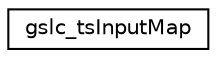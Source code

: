 digraph "Graphical Class Hierarchy"
{
  edge [fontname="Helvetica",fontsize="10",labelfontname="Helvetica",labelfontsize="10"];
  node [fontname="Helvetica",fontsize="10",shape=record];
  rankdir="LR";
  Node1 [label="gslc_tsInputMap",height=0.2,width=0.4,color="black", fillcolor="white", style="filled",URL="$structgslc__tsInputMap.html",tooltip="Input mapping. "];
}
